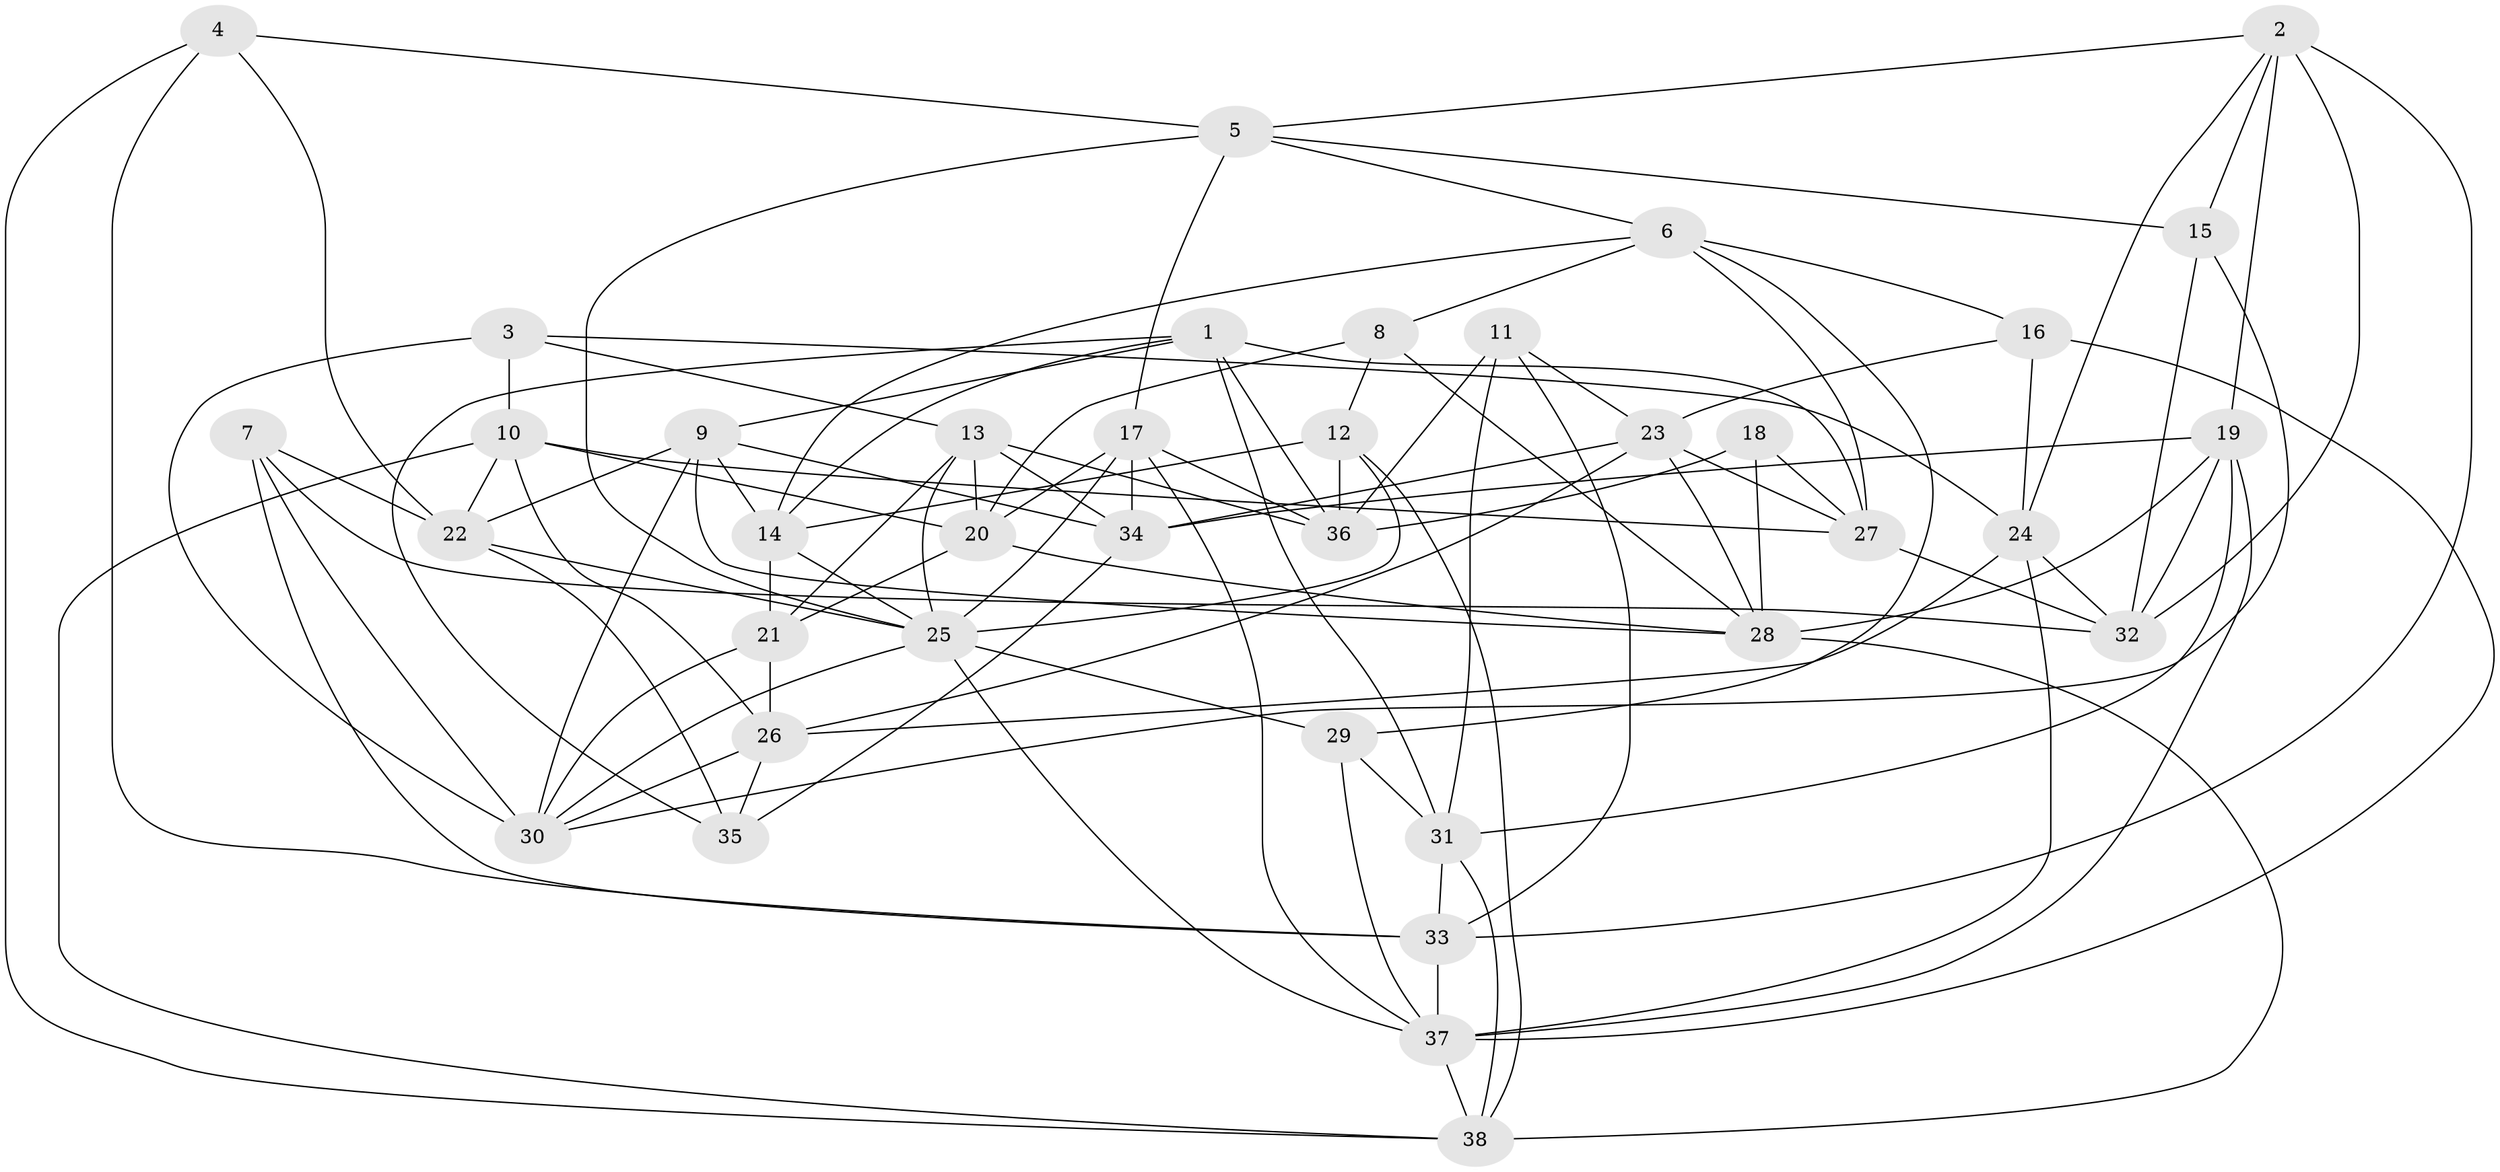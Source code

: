 // original degree distribution, {4: 1.0}
// Generated by graph-tools (version 1.1) at 2025/50/03/09/25 03:50:50]
// undirected, 38 vertices, 106 edges
graph export_dot {
graph [start="1"]
  node [color=gray90,style=filled];
  1;
  2;
  3;
  4;
  5;
  6;
  7;
  8;
  9;
  10;
  11;
  12;
  13;
  14;
  15;
  16;
  17;
  18;
  19;
  20;
  21;
  22;
  23;
  24;
  25;
  26;
  27;
  28;
  29;
  30;
  31;
  32;
  33;
  34;
  35;
  36;
  37;
  38;
  1 -- 9 [weight=1.0];
  1 -- 14 [weight=1.0];
  1 -- 27 [weight=1.0];
  1 -- 31 [weight=1.0];
  1 -- 35 [weight=1.0];
  1 -- 36 [weight=1.0];
  2 -- 5 [weight=1.0];
  2 -- 15 [weight=1.0];
  2 -- 19 [weight=1.0];
  2 -- 24 [weight=1.0];
  2 -- 32 [weight=1.0];
  2 -- 33 [weight=1.0];
  3 -- 10 [weight=1.0];
  3 -- 13 [weight=1.0];
  3 -- 24 [weight=1.0];
  3 -- 30 [weight=1.0];
  4 -- 5 [weight=1.0];
  4 -- 22 [weight=1.0];
  4 -- 33 [weight=1.0];
  4 -- 38 [weight=1.0];
  5 -- 6 [weight=1.0];
  5 -- 15 [weight=1.0];
  5 -- 17 [weight=1.0];
  5 -- 25 [weight=1.0];
  6 -- 8 [weight=1.0];
  6 -- 14 [weight=1.0];
  6 -- 16 [weight=1.0];
  6 -- 27 [weight=1.0];
  6 -- 29 [weight=1.0];
  7 -- 22 [weight=1.0];
  7 -- 30 [weight=1.0];
  7 -- 32 [weight=1.0];
  7 -- 33 [weight=1.0];
  8 -- 12 [weight=1.0];
  8 -- 20 [weight=1.0];
  8 -- 28 [weight=1.0];
  9 -- 14 [weight=1.0];
  9 -- 22 [weight=1.0];
  9 -- 28 [weight=1.0];
  9 -- 30 [weight=1.0];
  9 -- 34 [weight=1.0];
  10 -- 20 [weight=1.0];
  10 -- 22 [weight=1.0];
  10 -- 26 [weight=1.0];
  10 -- 27 [weight=1.0];
  10 -- 38 [weight=1.0];
  11 -- 23 [weight=1.0];
  11 -- 31 [weight=1.0];
  11 -- 33 [weight=1.0];
  11 -- 36 [weight=1.0];
  12 -- 14 [weight=1.0];
  12 -- 25 [weight=2.0];
  12 -- 36 [weight=1.0];
  12 -- 38 [weight=1.0];
  13 -- 20 [weight=1.0];
  13 -- 21 [weight=1.0];
  13 -- 25 [weight=1.0];
  13 -- 34 [weight=1.0];
  13 -- 36 [weight=1.0];
  14 -- 21 [weight=1.0];
  14 -- 25 [weight=1.0];
  15 -- 30 [weight=1.0];
  15 -- 32 [weight=1.0];
  16 -- 23 [weight=1.0];
  16 -- 24 [weight=1.0];
  16 -- 37 [weight=1.0];
  17 -- 20 [weight=1.0];
  17 -- 25 [weight=1.0];
  17 -- 34 [weight=1.0];
  17 -- 36 [weight=1.0];
  17 -- 37 [weight=1.0];
  18 -- 27 [weight=1.0];
  18 -- 28 [weight=2.0];
  18 -- 36 [weight=1.0];
  19 -- 28 [weight=1.0];
  19 -- 31 [weight=1.0];
  19 -- 32 [weight=1.0];
  19 -- 34 [weight=1.0];
  19 -- 37 [weight=1.0];
  20 -- 21 [weight=1.0];
  20 -- 28 [weight=1.0];
  21 -- 26 [weight=1.0];
  21 -- 30 [weight=2.0];
  22 -- 25 [weight=1.0];
  22 -- 35 [weight=1.0];
  23 -- 26 [weight=1.0];
  23 -- 27 [weight=1.0];
  23 -- 28 [weight=1.0];
  23 -- 34 [weight=1.0];
  24 -- 26 [weight=1.0];
  24 -- 32 [weight=1.0];
  24 -- 37 [weight=1.0];
  25 -- 29 [weight=1.0];
  25 -- 30 [weight=1.0];
  25 -- 37 [weight=1.0];
  26 -- 30 [weight=1.0];
  26 -- 35 [weight=1.0];
  27 -- 32 [weight=1.0];
  28 -- 38 [weight=1.0];
  29 -- 31 [weight=1.0];
  29 -- 37 [weight=1.0];
  31 -- 33 [weight=1.0];
  31 -- 38 [weight=1.0];
  33 -- 37 [weight=1.0];
  34 -- 35 [weight=1.0];
  37 -- 38 [weight=1.0];
}
